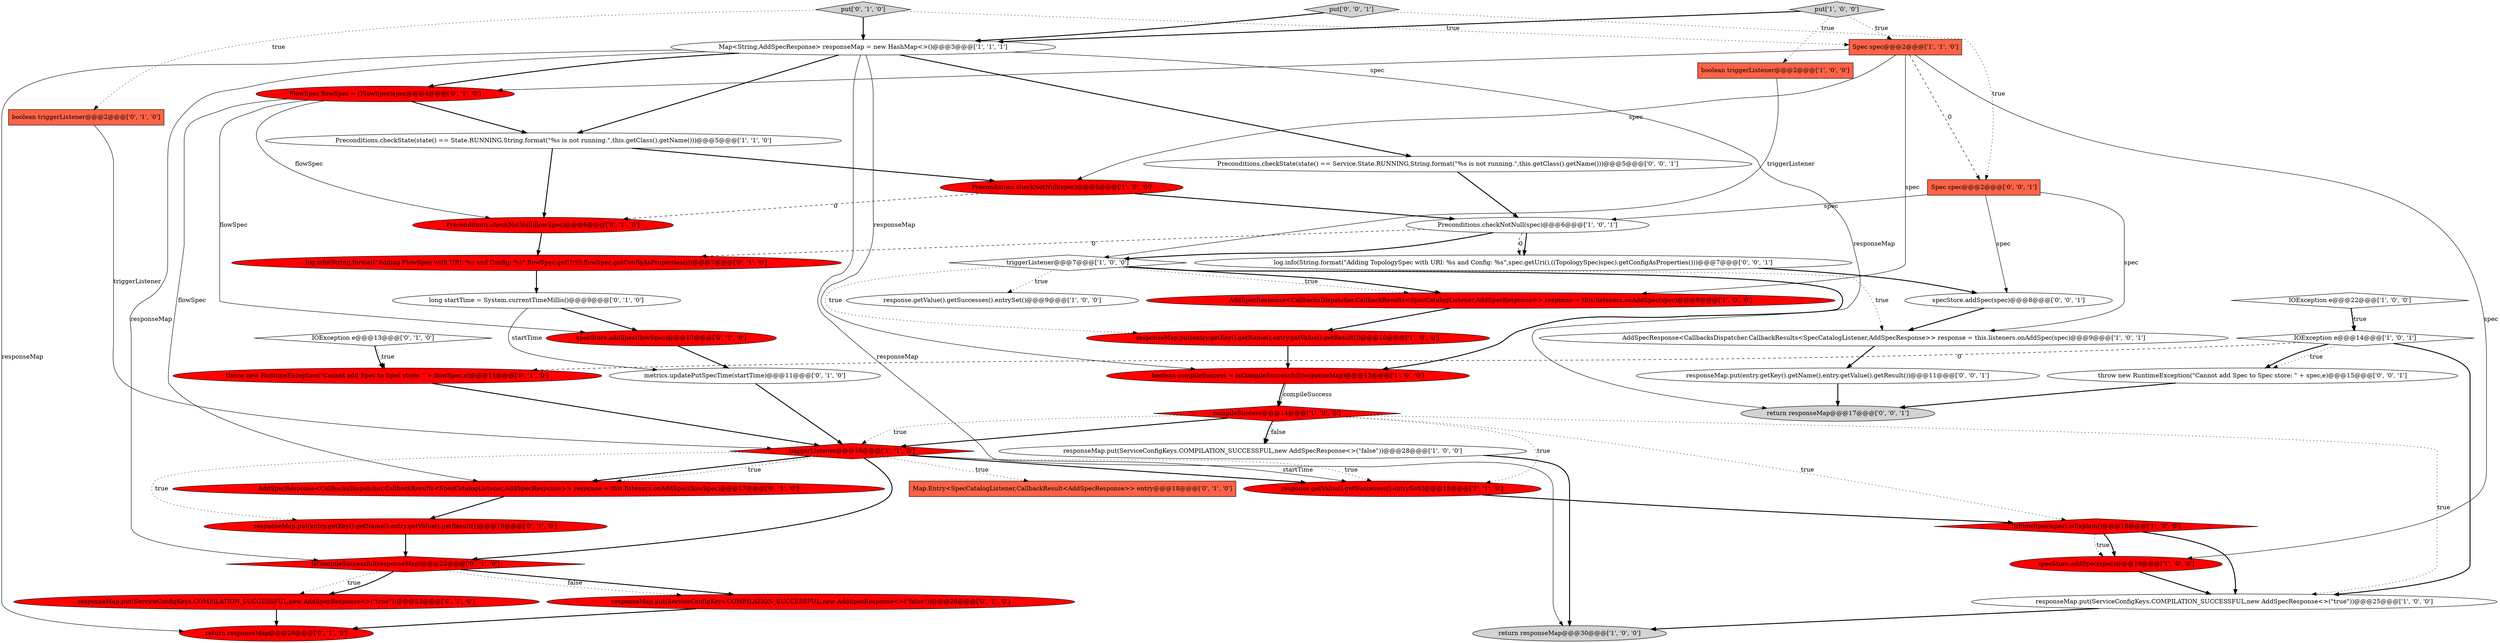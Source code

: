 digraph {
16 [style = filled, label = "response.getValue().getSuccesses().entrySet()@@@9@@@['1', '0', '0']", fillcolor = white, shape = ellipse image = "AAA0AAABBB1BBB"];
19 [style = filled, label = "compileSuccess@@@14@@@['1', '0', '0']", fillcolor = red, shape = diamond image = "AAA1AAABBB1BBB"];
47 [style = filled, label = "return responseMap@@@17@@@['0', '0', '1']", fillcolor = lightgray, shape = ellipse image = "AAA0AAABBB3BBB"];
24 [style = filled, label = "return responseMap@@@28@@@['0', '1', '0']", fillcolor = red, shape = ellipse image = "AAA1AAABBB2BBB"];
15 [style = filled, label = "AddSpecResponse<CallbacksDispatcher.CallbackResults<SpecCatalogListener,AddSpecResponse>> response = this.listeners.onAddSpec(spec)@@@8@@@['1', '0', '0']", fillcolor = red, shape = ellipse image = "AAA1AAABBB1BBB"];
4 [style = filled, label = "boolean triggerListener@@@2@@@['1', '0', '0']", fillcolor = tomato, shape = box image = "AAA0AAABBB1BBB"];
40 [style = filled, label = "Spec spec@@@2@@@['0', '0', '1']", fillcolor = tomato, shape = box image = "AAA0AAABBB3BBB"];
10 [style = filled, label = "responseMap.put(entry.getKey().getName(),entry.getValue().getResult())@@@10@@@['1', '0', '0']", fillcolor = red, shape = ellipse image = "AAA1AAABBB1BBB"];
28 [style = filled, label = "responseMap.put(ServiceConfigKeys.COMPILATION_SUCCESSFUL,new AddSpecResponse<>(\"false\"))@@@26@@@['0', '1', '0']", fillcolor = red, shape = ellipse image = "AAA1AAABBB2BBB"];
33 [style = filled, label = "throw new RuntimeException(\"Cannot add Spec to Spec store: \" + flowSpec,e)@@@14@@@['0', '1', '0']", fillcolor = red, shape = ellipse image = "AAA1AAABBB2BBB"];
45 [style = filled, label = "responseMap.put(entry.getKey().getName(),entry.getValue().getResult())@@@11@@@['0', '0', '1']", fillcolor = white, shape = ellipse image = "AAA0AAABBB3BBB"];
26 [style = filled, label = "AddSpecResponse<CallbacksDispatcher.CallbackResults<SpecCatalogListener,AddSpecResponse>> response = this.listeners.onAddSpec(flowSpec)@@@17@@@['0', '1', '0']", fillcolor = red, shape = ellipse image = "AAA1AAABBB2BBB"];
21 [style = filled, label = "Preconditions.checkNotNull(spec)@@@5@@@['1', '0', '0']", fillcolor = red, shape = ellipse image = "AAA1AAABBB1BBB"];
38 [style = filled, label = "log.info(String.format(\"Adding FlowSpec with URI: %s and Config: %s\",flowSpec.getUri(),flowSpec.getConfigAsProperties()))@@@7@@@['0', '1', '0']", fillcolor = red, shape = ellipse image = "AAA1AAABBB2BBB"];
5 [style = filled, label = "put['1', '0', '0']", fillcolor = lightgray, shape = diamond image = "AAA0AAABBB1BBB"];
3 [style = filled, label = "IOException e@@@22@@@['1', '0', '0']", fillcolor = white, shape = diamond image = "AAA0AAABBB1BBB"];
8 [style = filled, label = "return responseMap@@@30@@@['1', '0', '0']", fillcolor = lightgray, shape = ellipse image = "AAA0AAABBB1BBB"];
31 [style = filled, label = "FlowSpec flowSpec = (FlowSpec)spec@@@4@@@['0', '1', '0']", fillcolor = red, shape = ellipse image = "AAA1AAABBB2BBB"];
17 [style = filled, label = "Spec spec@@@2@@@['1', '1', '0']", fillcolor = tomato, shape = box image = "AAA0AAABBB1BBB"];
22 [style = filled, label = "response.getValue().getSuccesses().entrySet()@@@18@@@['1', '1', '0']", fillcolor = red, shape = ellipse image = "AAA1AAABBB1BBB"];
18 [style = filled, label = "triggerListener@@@7@@@['1', '0', '0']", fillcolor = white, shape = diamond image = "AAA0AAABBB1BBB"];
44 [style = filled, label = "specStore.addSpec(spec)@@@8@@@['0', '0', '1']", fillcolor = white, shape = ellipse image = "AAA0AAABBB3BBB"];
11 [style = filled, label = "specStore.addSpec(spec)@@@19@@@['1', '0', '0']", fillcolor = red, shape = ellipse image = "AAA1AAABBB1BBB"];
46 [style = filled, label = "Preconditions.checkState(state() == Service.State.RUNNING,String.format(\"%s is not running.\",this.getClass().getName()))@@@5@@@['0', '0', '1']", fillcolor = white, shape = ellipse image = "AAA0AAABBB3BBB"];
0 [style = filled, label = "Preconditions.checkNotNull(spec)@@@6@@@['1', '0', '1']", fillcolor = white, shape = ellipse image = "AAA0AAABBB1BBB"];
29 [style = filled, label = "boolean triggerListener@@@2@@@['0', '1', '0']", fillcolor = tomato, shape = box image = "AAA0AAABBB2BBB"];
36 [style = filled, label = "long startTime = System.currentTimeMillis()@@@9@@@['0', '1', '0']", fillcolor = white, shape = ellipse image = "AAA0AAABBB2BBB"];
41 [style = filled, label = "throw new RuntimeException(\"Cannot add Spec to Spec store: \" + spec,e)@@@15@@@['0', '0', '1']", fillcolor = white, shape = ellipse image = "AAA0AAABBB3BBB"];
39 [style = filled, label = "IOException e@@@13@@@['0', '1', '0']", fillcolor = white, shape = diamond image = "AAA0AAABBB2BBB"];
9 [style = filled, label = "Map<String,AddSpecResponse> responseMap = new HashMap<>()@@@3@@@['1', '1', '1']", fillcolor = white, shape = ellipse image = "AAA0AAABBB1BBB"];
42 [style = filled, label = "put['0', '0', '1']", fillcolor = lightgray, shape = diamond image = "AAA0AAABBB3BBB"];
7 [style = filled, label = "triggerListener@@@16@@@['1', '1', '0']", fillcolor = red, shape = diamond image = "AAA1AAABBB1BBB"];
20 [style = filled, label = "AddSpecResponse<CallbacksDispatcher.CallbackResults<SpecCatalogListener,AddSpecResponse>> response = this.listeners.onAddSpec(spec)@@@9@@@['1', '0', '1']", fillcolor = white, shape = ellipse image = "AAA0AAABBB1BBB"];
13 [style = filled, label = "responseMap.put(ServiceConfigKeys.COMPILATION_SUCCESSFUL,new AddSpecResponse<>(\"false\"))@@@28@@@['1', '0', '0']", fillcolor = white, shape = ellipse image = "AAA0AAABBB1BBB"];
23 [style = filled, label = "put['0', '1', '0']", fillcolor = lightgray, shape = diamond image = "AAA0AAABBB2BBB"];
25 [style = filled, label = "isCompileSuccessful(responseMap)@@@22@@@['0', '1', '0']", fillcolor = red, shape = diamond image = "AAA1AAABBB2BBB"];
6 [style = filled, label = "Preconditions.checkState(state() == State.RUNNING,String.format(\"%s is not running.\",this.getClass().getName()))@@@5@@@['1', '1', '0']", fillcolor = white, shape = ellipse image = "AAA0AAABBB1BBB"];
37 [style = filled, label = "responseMap.put(entry.getKey().getName(),entry.getValue().getResult())@@@19@@@['0', '1', '0']", fillcolor = red, shape = ellipse image = "AAA1AAABBB2BBB"];
32 [style = filled, label = "Preconditions.checkNotNull(flowSpec)@@@6@@@['0', '1', '0']", fillcolor = red, shape = ellipse image = "AAA1AAABBB2BBB"];
35 [style = filled, label = "responseMap.put(ServiceConfigKeys.COMPILATION_SUCCESSFUL,new AddSpecResponse<>(\"true\"))@@@23@@@['0', '1', '0']", fillcolor = red, shape = ellipse image = "AAA1AAABBB2BBB"];
1 [style = filled, label = "boolean compileSuccess = isCompileSuccessful(responseMap)@@@13@@@['1', '0', '0']", fillcolor = red, shape = ellipse image = "AAA1AAABBB1BBB"];
34 [style = filled, label = "Map.Entry<SpecCatalogListener,CallbackResult<AddSpecResponse>> entry@@@18@@@['0', '1', '0']", fillcolor = tomato, shape = box image = "AAA0AAABBB2BBB"];
43 [style = filled, label = "log.info(String.format(\"Adding TopologySpec with URI: %s and Config: %s\",spec.getUri(),((TopologySpec)spec).getConfigAsProperties()))@@@7@@@['0', '0', '1']", fillcolor = white, shape = ellipse image = "AAA0AAABBB3BBB"];
2 [style = filled, label = "!((FlowSpec)spec).isExplain()@@@18@@@['1', '0', '0']", fillcolor = red, shape = diamond image = "AAA1AAABBB1BBB"];
30 [style = filled, label = "specStore.addSpec(flowSpec)@@@10@@@['0', '1', '0']", fillcolor = red, shape = ellipse image = "AAA1AAABBB2BBB"];
14 [style = filled, label = "IOException e@@@14@@@['1', '0', '1']", fillcolor = white, shape = diamond image = "AAA0AAABBB1BBB"];
27 [style = filled, label = "metrics.updatePutSpecTime(startTime)@@@11@@@['0', '1', '0']", fillcolor = white, shape = ellipse image = "AAA0AAABBB2BBB"];
12 [style = filled, label = "responseMap.put(ServiceConfigKeys.COMPILATION_SUCCESSFUL,new AddSpecResponse<>(\"true\"))@@@25@@@['1', '0', '0']", fillcolor = white, shape = ellipse image = "AAA0AAABBB1BBB"];
15->10 [style = bold, label=""];
46->0 [style = bold, label=""];
5->9 [style = bold, label=""];
9->25 [style = solid, label="responseMap"];
7->34 [style = dotted, label="true"];
25->35 [style = dotted, label="true"];
42->9 [style = bold, label=""];
18->15 [style = dotted, label="true"];
40->0 [style = solid, label="spec"];
18->20 [style = dotted, label="true"];
25->35 [style = bold, label=""];
0->38 [style = dashed, label="0"];
9->6 [style = bold, label=""];
14->41 [style = dotted, label="true"];
7->26 [style = bold, label=""];
2->11 [style = dotted, label="true"];
31->6 [style = bold, label=""];
27->7 [style = bold, label=""];
40->44 [style = solid, label="spec"];
23->29 [style = dotted, label="true"];
23->17 [style = dotted, label="true"];
43->44 [style = bold, label=""];
20->45 [style = bold, label=""];
6->32 [style = bold, label=""];
33->7 [style = bold, label=""];
25->28 [style = bold, label=""];
21->0 [style = bold, label=""];
31->26 [style = solid, label="flowSpec"];
18->16 [style = dotted, label="true"];
30->27 [style = bold, label=""];
18->15 [style = bold, label=""];
31->32 [style = solid, label="flowSpec"];
11->12 [style = bold, label=""];
17->11 [style = solid, label="spec"];
14->33 [style = dashed, label="0"];
5->4 [style = dotted, label="true"];
21->32 [style = dashed, label="0"];
36->30 [style = bold, label=""];
4->18 [style = solid, label="triggerListener"];
19->13 [style = bold, label=""];
18->1 [style = bold, label=""];
17->15 [style = solid, label="spec"];
44->20 [style = bold, label=""];
19->22 [style = dotted, label="true"];
28->24 [style = bold, label=""];
9->47 [style = solid, label="responseMap"];
26->37 [style = bold, label=""];
9->1 [style = solid, label="responseMap"];
7->22 [style = solid, label="startTime"];
1->19 [style = bold, label=""];
7->22 [style = dotted, label="true"];
10->1 [style = bold, label=""];
22->2 [style = bold, label=""];
6->21 [style = bold, label=""];
9->31 [style = bold, label=""];
9->24 [style = solid, label="responseMap"];
37->25 [style = bold, label=""];
0->43 [style = bold, label=""];
36->27 [style = solid, label="startTime"];
9->46 [style = bold, label=""];
7->26 [style = dotted, label="true"];
19->12 [style = dotted, label="true"];
0->43 [style = dashed, label="0"];
19->7 [style = dotted, label="true"];
25->28 [style = dotted, label="false"];
42->40 [style = dotted, label="true"];
17->21 [style = solid, label="spec"];
9->8 [style = solid, label="responseMap"];
39->33 [style = bold, label=""];
35->24 [style = bold, label=""];
3->14 [style = dotted, label="true"];
18->10 [style = dotted, label="true"];
7->22 [style = bold, label=""];
12->8 [style = bold, label=""];
1->19 [style = solid, label="compileSuccess"];
0->18 [style = bold, label=""];
41->47 [style = bold, label=""];
29->7 [style = solid, label="triggerListener"];
14->41 [style = bold, label=""];
2->11 [style = bold, label=""];
5->17 [style = dotted, label="true"];
19->2 [style = dotted, label="true"];
3->14 [style = bold, label=""];
17->31 [style = solid, label="spec"];
38->36 [style = bold, label=""];
40->20 [style = solid, label="spec"];
19->13 [style = dotted, label="false"];
7->37 [style = dotted, label="true"];
2->12 [style = bold, label=""];
32->38 [style = bold, label=""];
31->30 [style = solid, label="flowSpec"];
17->40 [style = dashed, label="0"];
14->12 [style = bold, label=""];
45->47 [style = bold, label=""];
7->25 [style = bold, label=""];
13->8 [style = bold, label=""];
23->9 [style = bold, label=""];
19->7 [style = bold, label=""];
39->33 [style = dotted, label="true"];
}
